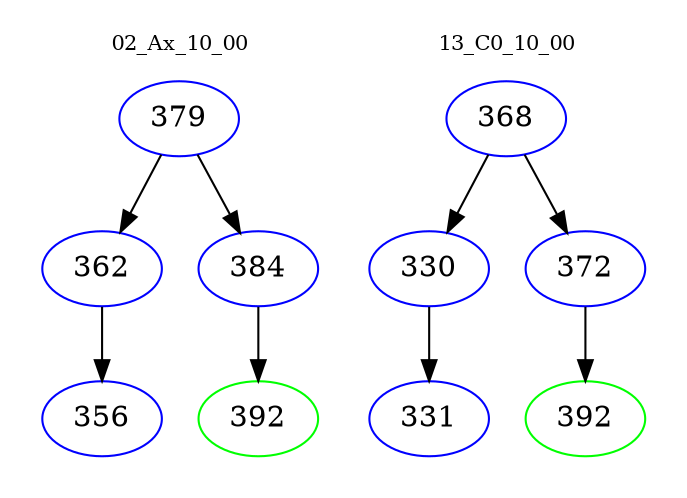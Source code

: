 digraph{
subgraph cluster_0 {
color = white
label = "02_Ax_10_00";
fontsize=10;
T0_379 [label="379", color="blue"]
T0_379 -> T0_362 [color="black"]
T0_362 [label="362", color="blue"]
T0_362 -> T0_356 [color="black"]
T0_356 [label="356", color="blue"]
T0_379 -> T0_384 [color="black"]
T0_384 [label="384", color="blue"]
T0_384 -> T0_392 [color="black"]
T0_392 [label="392", color="green"]
}
subgraph cluster_1 {
color = white
label = "13_C0_10_00";
fontsize=10;
T1_368 [label="368", color="blue"]
T1_368 -> T1_330 [color="black"]
T1_330 [label="330", color="blue"]
T1_330 -> T1_331 [color="black"]
T1_331 [label="331", color="blue"]
T1_368 -> T1_372 [color="black"]
T1_372 [label="372", color="blue"]
T1_372 -> T1_392 [color="black"]
T1_392 [label="392", color="green"]
}
}
